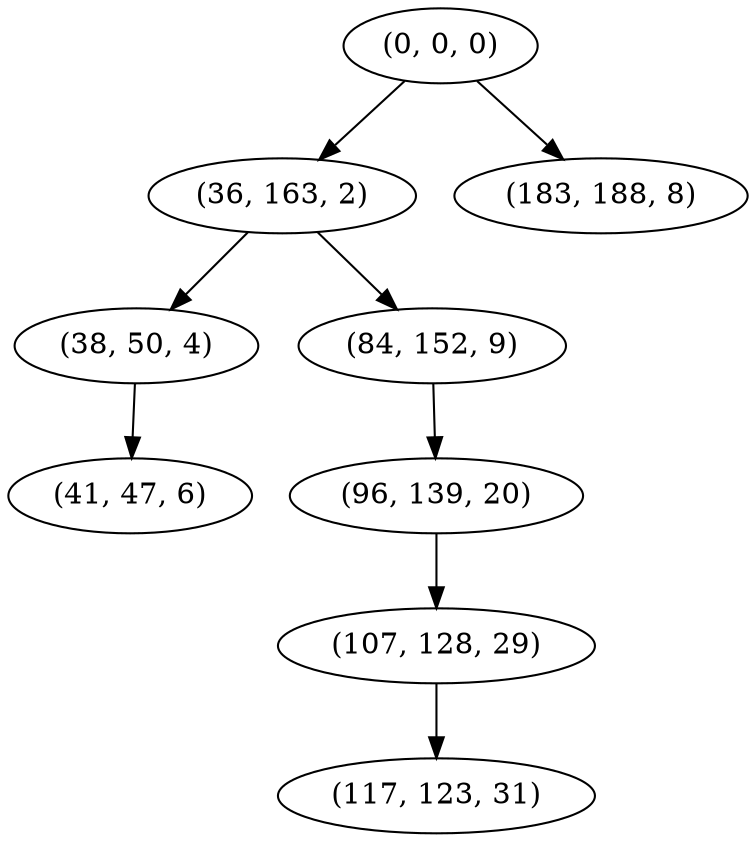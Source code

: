 digraph tree {
    "(0, 0, 0)";
    "(36, 163, 2)";
    "(38, 50, 4)";
    "(41, 47, 6)";
    "(84, 152, 9)";
    "(96, 139, 20)";
    "(107, 128, 29)";
    "(117, 123, 31)";
    "(183, 188, 8)";
    "(0, 0, 0)" -> "(36, 163, 2)";
    "(0, 0, 0)" -> "(183, 188, 8)";
    "(36, 163, 2)" -> "(38, 50, 4)";
    "(36, 163, 2)" -> "(84, 152, 9)";
    "(38, 50, 4)" -> "(41, 47, 6)";
    "(84, 152, 9)" -> "(96, 139, 20)";
    "(96, 139, 20)" -> "(107, 128, 29)";
    "(107, 128, 29)" -> "(117, 123, 31)";
}

